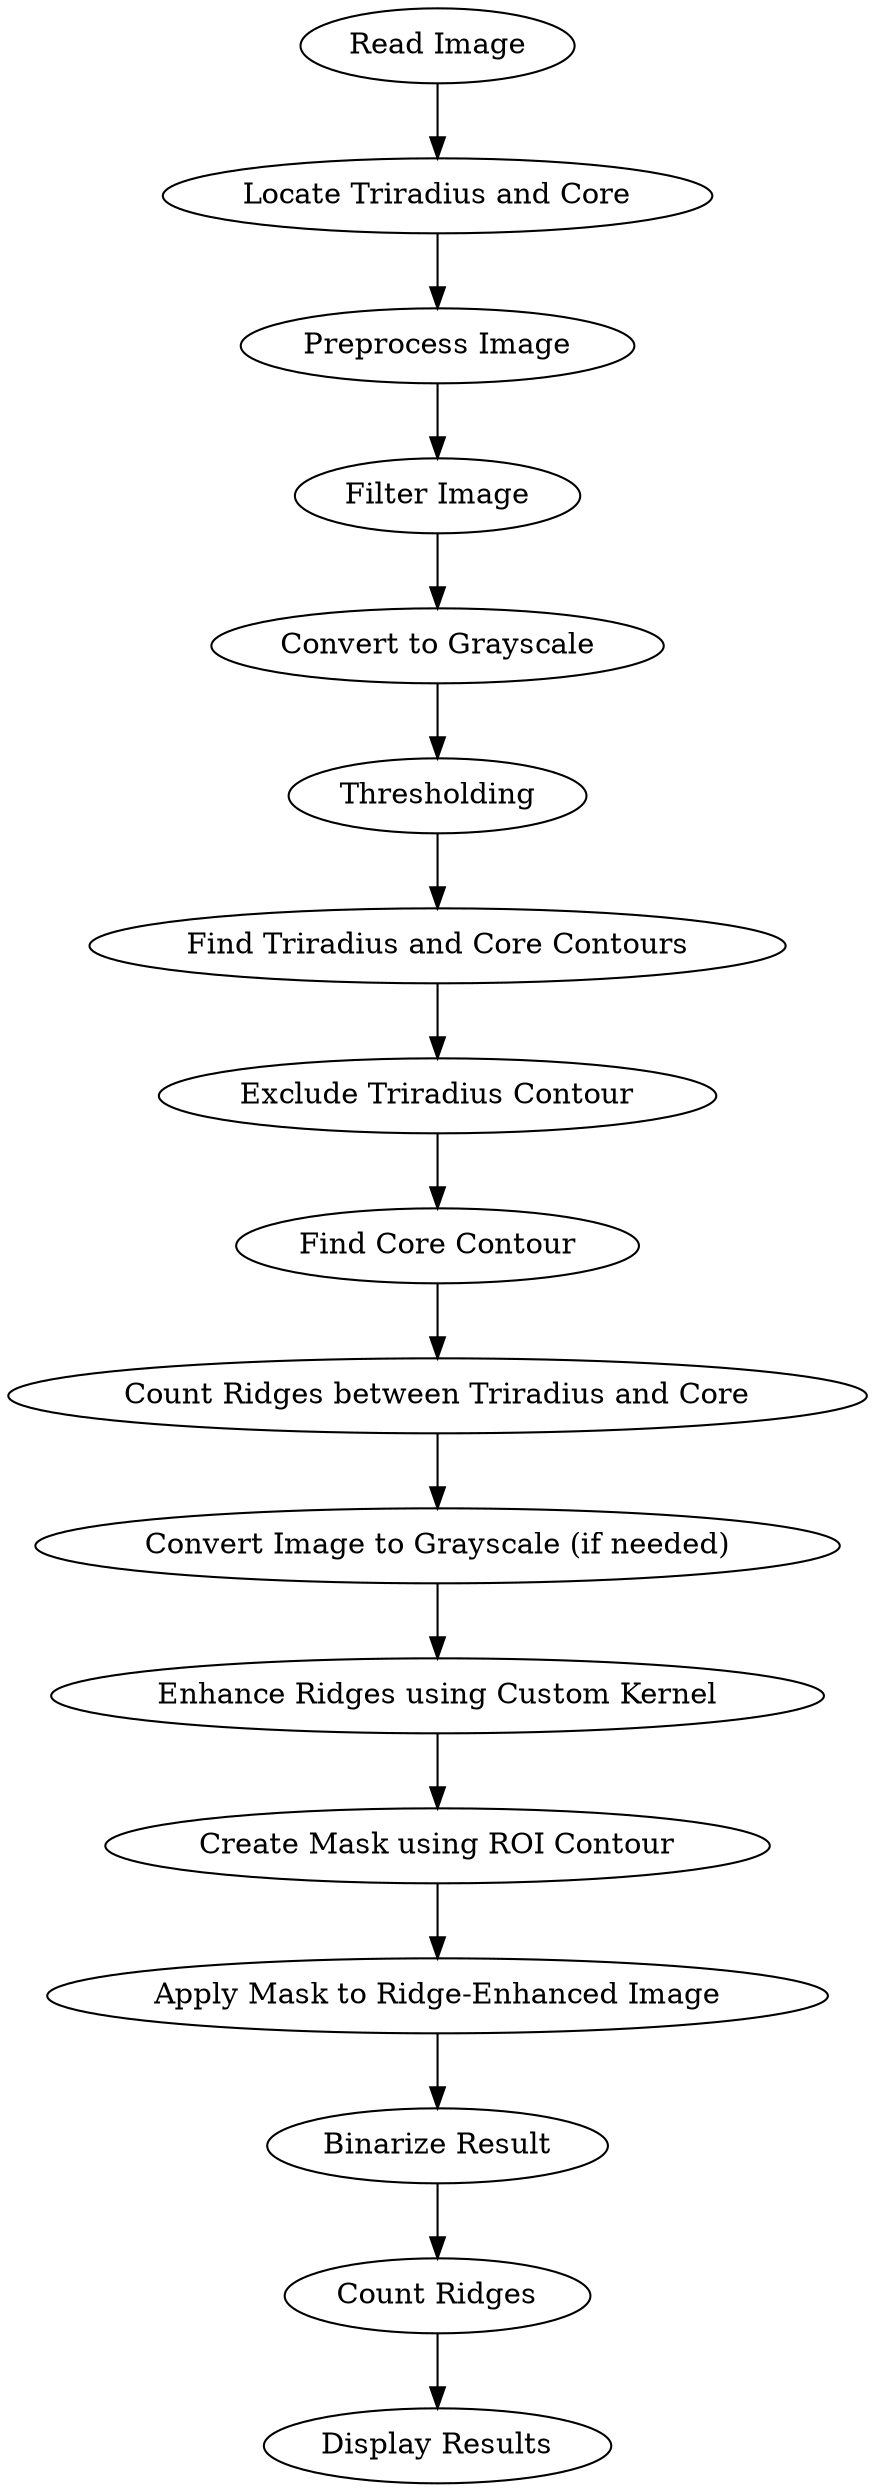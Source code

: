 // Fingerprint Analysis
digraph {
	A [label="Read Image"]
	B [label="Locate Triradius and Core"]
	C [label="Preprocess Image"]
	D [label="Filter Image"]
	E [label="Convert to Grayscale"]
	F [label=Thresholding]
	G [label="Find Triradius and Core Contours"]
	H [label="Exclude Triradius Contour"]
	I [label="Find Core Contour"]
	J [label="Count Ridges between Triradius and Core"]
	K [label="Convert Image to Grayscale (if needed)"]
	L [label="Enhance Ridges using Custom Kernel"]
	M [label="Create Mask using ROI Contour"]
	N [label="Apply Mask to Ridge-Enhanced Image"]
	O [label="Binarize Result"]
	P [label="Count Ridges"]
	Q [label="Display Results"]
	A -> B
	B -> C
	C -> D
	D -> E
	E -> F
	F -> G
	G -> H
	H -> I
	I -> J
	J -> K
	K -> L
	L -> M
	M -> N
	N -> O
	O -> P
	P -> Q
}
